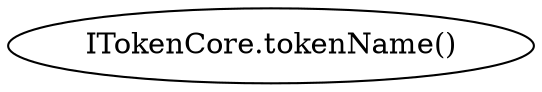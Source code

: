 digraph "" {
	graph [bb="0,0,222.1,36"];
	node [label="\N"];
	"ITokenCore.tokenName()"	 [height=0.5,
		pos="111.05,18",
		width=3.0847];
}
digraph "" {
	graph [bb="0,0,222.1,36"];
	node [label="\N"];
	"ITokenCore.tokenName()"	 [height=0.5,
		pos="111.05,18",
		width=3.0847];
}
digraph "" {
	graph [bb="0,0,222.1,36"];
	node [label="\N"];
	"ITokenCore.tokenName()"	 [height=0.5,
		pos="111.05,18",
		width=3.0847];
}
digraph "" {
	graph [bb="0,0,222.1,36"];
	node [label="\N"];
	"ITokenCore.tokenName()"	 [height=0.5,
		pos="111.05,18",
		width=3.0847];
}
digraph "" {
	graph [bb="0,0,222.1,36"];
	node [label="\N"];
	"ITokenCore.tokenName()"	 [height=0.5,
		pos="111.05,18",
		width=3.0847];
}
